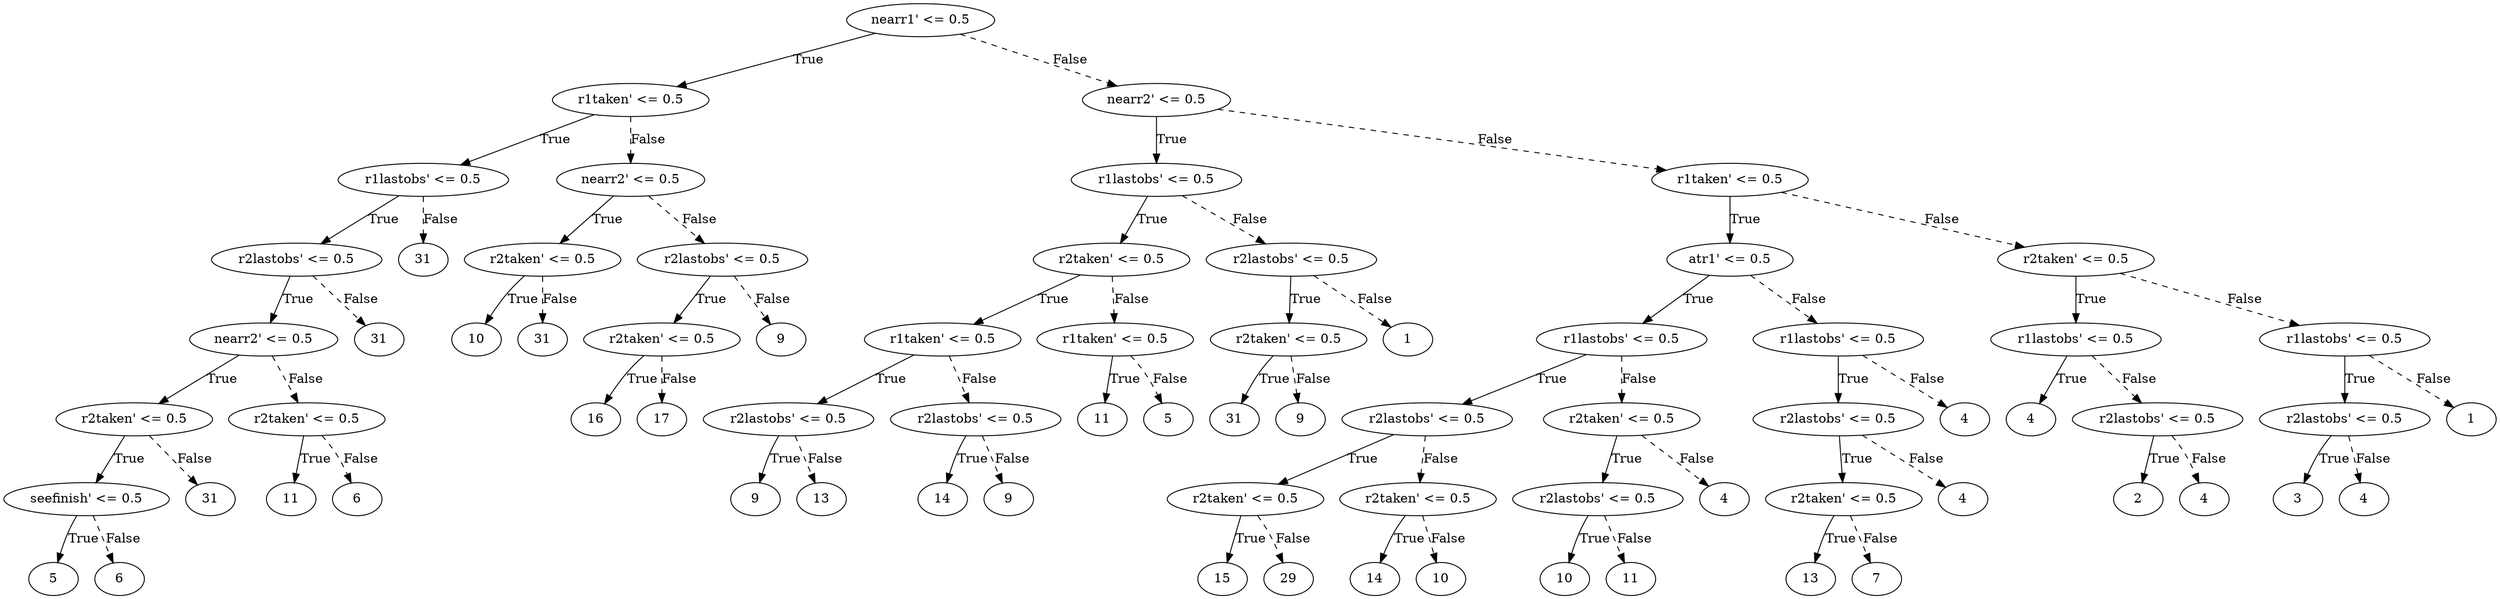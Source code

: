 digraph {
0 [label="nearr1' <= 0.5"];
1 [label="r1taken' <= 0.5"];
2 [label="r1lastobs' <= 0.5"];
3 [label="r2lastobs' <= 0.5"];
4 [label="nearr2' <= 0.5"];
5 [label="r2taken' <= 0.5"];
6 [label="seefinish' <= 0.5"];
7 [label="5"];
6 -> 7 [label="True"];
8 [label="6"];
6 -> 8 [style="dashed", label="False"];
5 -> 6 [label="True"];
9 [label="31"];
5 -> 9 [style="dashed", label="False"];
4 -> 5 [label="True"];
10 [label="r2taken' <= 0.5"];
11 [label="11"];
10 -> 11 [label="True"];
12 [label="6"];
10 -> 12 [style="dashed", label="False"];
4 -> 10 [style="dashed", label="False"];
3 -> 4 [label="True"];
13 [label="31"];
3 -> 13 [style="dashed", label="False"];
2 -> 3 [label="True"];
14 [label="31"];
2 -> 14 [style="dashed", label="False"];
1 -> 2 [label="True"];
15 [label="nearr2' <= 0.5"];
16 [label="r2taken' <= 0.5"];
17 [label="10"];
16 -> 17 [label="True"];
18 [label="31"];
16 -> 18 [style="dashed", label="False"];
15 -> 16 [label="True"];
19 [label="r2lastobs' <= 0.5"];
20 [label="r2taken' <= 0.5"];
21 [label="16"];
20 -> 21 [label="True"];
22 [label="17"];
20 -> 22 [style="dashed", label="False"];
19 -> 20 [label="True"];
23 [label="9"];
19 -> 23 [style="dashed", label="False"];
15 -> 19 [style="dashed", label="False"];
1 -> 15 [style="dashed", label="False"];
0 -> 1 [label="True"];
24 [label="nearr2' <= 0.5"];
25 [label="r1lastobs' <= 0.5"];
26 [label="r2taken' <= 0.5"];
27 [label="r1taken' <= 0.5"];
28 [label="r2lastobs' <= 0.5"];
29 [label="9"];
28 -> 29 [label="True"];
30 [label="13"];
28 -> 30 [style="dashed", label="False"];
27 -> 28 [label="True"];
31 [label="r2lastobs' <= 0.5"];
32 [label="14"];
31 -> 32 [label="True"];
33 [label="9"];
31 -> 33 [style="dashed", label="False"];
27 -> 31 [style="dashed", label="False"];
26 -> 27 [label="True"];
34 [label="r1taken' <= 0.5"];
35 [label="11"];
34 -> 35 [label="True"];
36 [label="5"];
34 -> 36 [style="dashed", label="False"];
26 -> 34 [style="dashed", label="False"];
25 -> 26 [label="True"];
37 [label="r2lastobs' <= 0.5"];
38 [label="r2taken' <= 0.5"];
39 [label="31"];
38 -> 39 [label="True"];
40 [label="9"];
38 -> 40 [style="dashed", label="False"];
37 -> 38 [label="True"];
41 [label="1"];
37 -> 41 [style="dashed", label="False"];
25 -> 37 [style="dashed", label="False"];
24 -> 25 [label="True"];
42 [label="r1taken' <= 0.5"];
43 [label="atr1' <= 0.5"];
44 [label="r1lastobs' <= 0.5"];
45 [label="r2lastobs' <= 0.5"];
46 [label="r2taken' <= 0.5"];
47 [label="15"];
46 -> 47 [label="True"];
48 [label="29"];
46 -> 48 [style="dashed", label="False"];
45 -> 46 [label="True"];
49 [label="r2taken' <= 0.5"];
50 [label="14"];
49 -> 50 [label="True"];
51 [label="10"];
49 -> 51 [style="dashed", label="False"];
45 -> 49 [style="dashed", label="False"];
44 -> 45 [label="True"];
52 [label="r2taken' <= 0.5"];
53 [label="r2lastobs' <= 0.5"];
54 [label="10"];
53 -> 54 [label="True"];
55 [label="11"];
53 -> 55 [style="dashed", label="False"];
52 -> 53 [label="True"];
56 [label="4"];
52 -> 56 [style="dashed", label="False"];
44 -> 52 [style="dashed", label="False"];
43 -> 44 [label="True"];
57 [label="r1lastobs' <= 0.5"];
58 [label="r2lastobs' <= 0.5"];
59 [label="r2taken' <= 0.5"];
60 [label="13"];
59 -> 60 [label="True"];
61 [label="7"];
59 -> 61 [style="dashed", label="False"];
58 -> 59 [label="True"];
62 [label="4"];
58 -> 62 [style="dashed", label="False"];
57 -> 58 [label="True"];
63 [label="4"];
57 -> 63 [style="dashed", label="False"];
43 -> 57 [style="dashed", label="False"];
42 -> 43 [label="True"];
64 [label="r2taken' <= 0.5"];
65 [label="r1lastobs' <= 0.5"];
66 [label="4"];
65 -> 66 [label="True"];
67 [label="r2lastobs' <= 0.5"];
68 [label="2"];
67 -> 68 [label="True"];
69 [label="4"];
67 -> 69 [style="dashed", label="False"];
65 -> 67 [style="dashed", label="False"];
64 -> 65 [label="True"];
70 [label="r1lastobs' <= 0.5"];
71 [label="r2lastobs' <= 0.5"];
72 [label="3"];
71 -> 72 [label="True"];
73 [label="4"];
71 -> 73 [style="dashed", label="False"];
70 -> 71 [label="True"];
74 [label="1"];
70 -> 74 [style="dashed", label="False"];
64 -> 70 [style="dashed", label="False"];
42 -> 64 [style="dashed", label="False"];
24 -> 42 [style="dashed", label="False"];
0 -> 24 [style="dashed", label="False"];

}